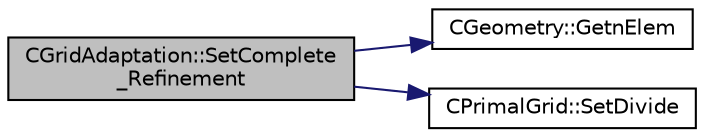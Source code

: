 digraph "CGridAdaptation::SetComplete_Refinement"
{
  edge [fontname="Helvetica",fontsize="10",labelfontname="Helvetica",labelfontsize="10"];
  node [fontname="Helvetica",fontsize="10",shape=record];
  rankdir="LR";
  Node80 [label="CGridAdaptation::SetComplete\l_Refinement",height=0.2,width=0.4,color="black", fillcolor="grey75", style="filled", fontcolor="black"];
  Node80 -> Node81 [color="midnightblue",fontsize="10",style="solid",fontname="Helvetica"];
  Node81 [label="CGeometry::GetnElem",height=0.2,width=0.4,color="black", fillcolor="white", style="filled",URL="$class_c_geometry.html#a4ae48ec038df1f5ee7c1daadabea5e99",tooltip="Get number of elements. "];
  Node80 -> Node82 [color="midnightblue",fontsize="10",style="solid",fontname="Helvetica"];
  Node82 [label="CPrimalGrid::SetDivide",height=0.2,width=0.4,color="black", fillcolor="white", style="filled",URL="$class_c_primal_grid.html#af6977fd1339b8f9cc82448c464a389e1",tooltip="Set that an element must be divided in the adaptation stage. "];
}
